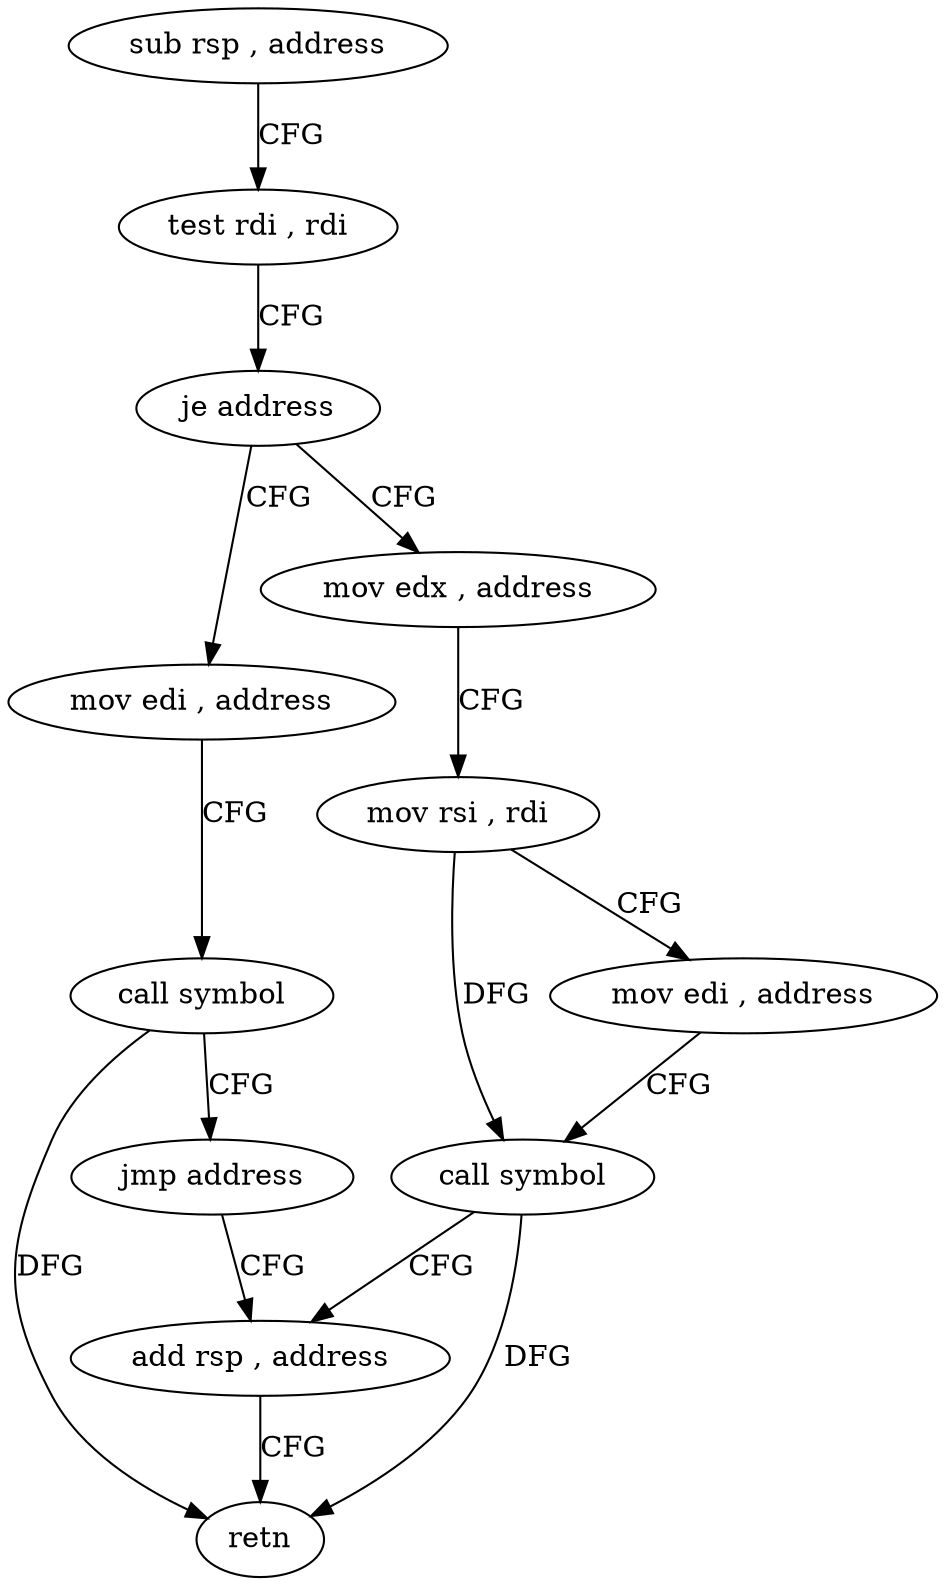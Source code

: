 digraph "func" {
"4374197" [label = "sub rsp , address" ]
"4374201" [label = "test rdi , rdi" ]
"4374204" [label = "je address" ]
"4374229" [label = "mov edi , address" ]
"4374206" [label = "mov edx , address" ]
"4374234" [label = "call symbol" ]
"4374239" [label = "jmp address" ]
"4374224" [label = "add rsp , address" ]
"4374211" [label = "mov rsi , rdi" ]
"4374214" [label = "mov edi , address" ]
"4374219" [label = "call symbol" ]
"4374228" [label = "retn" ]
"4374197" -> "4374201" [ label = "CFG" ]
"4374201" -> "4374204" [ label = "CFG" ]
"4374204" -> "4374229" [ label = "CFG" ]
"4374204" -> "4374206" [ label = "CFG" ]
"4374229" -> "4374234" [ label = "CFG" ]
"4374206" -> "4374211" [ label = "CFG" ]
"4374234" -> "4374239" [ label = "CFG" ]
"4374234" -> "4374228" [ label = "DFG" ]
"4374239" -> "4374224" [ label = "CFG" ]
"4374224" -> "4374228" [ label = "CFG" ]
"4374211" -> "4374214" [ label = "CFG" ]
"4374211" -> "4374219" [ label = "DFG" ]
"4374214" -> "4374219" [ label = "CFG" ]
"4374219" -> "4374224" [ label = "CFG" ]
"4374219" -> "4374228" [ label = "DFG" ]
}
